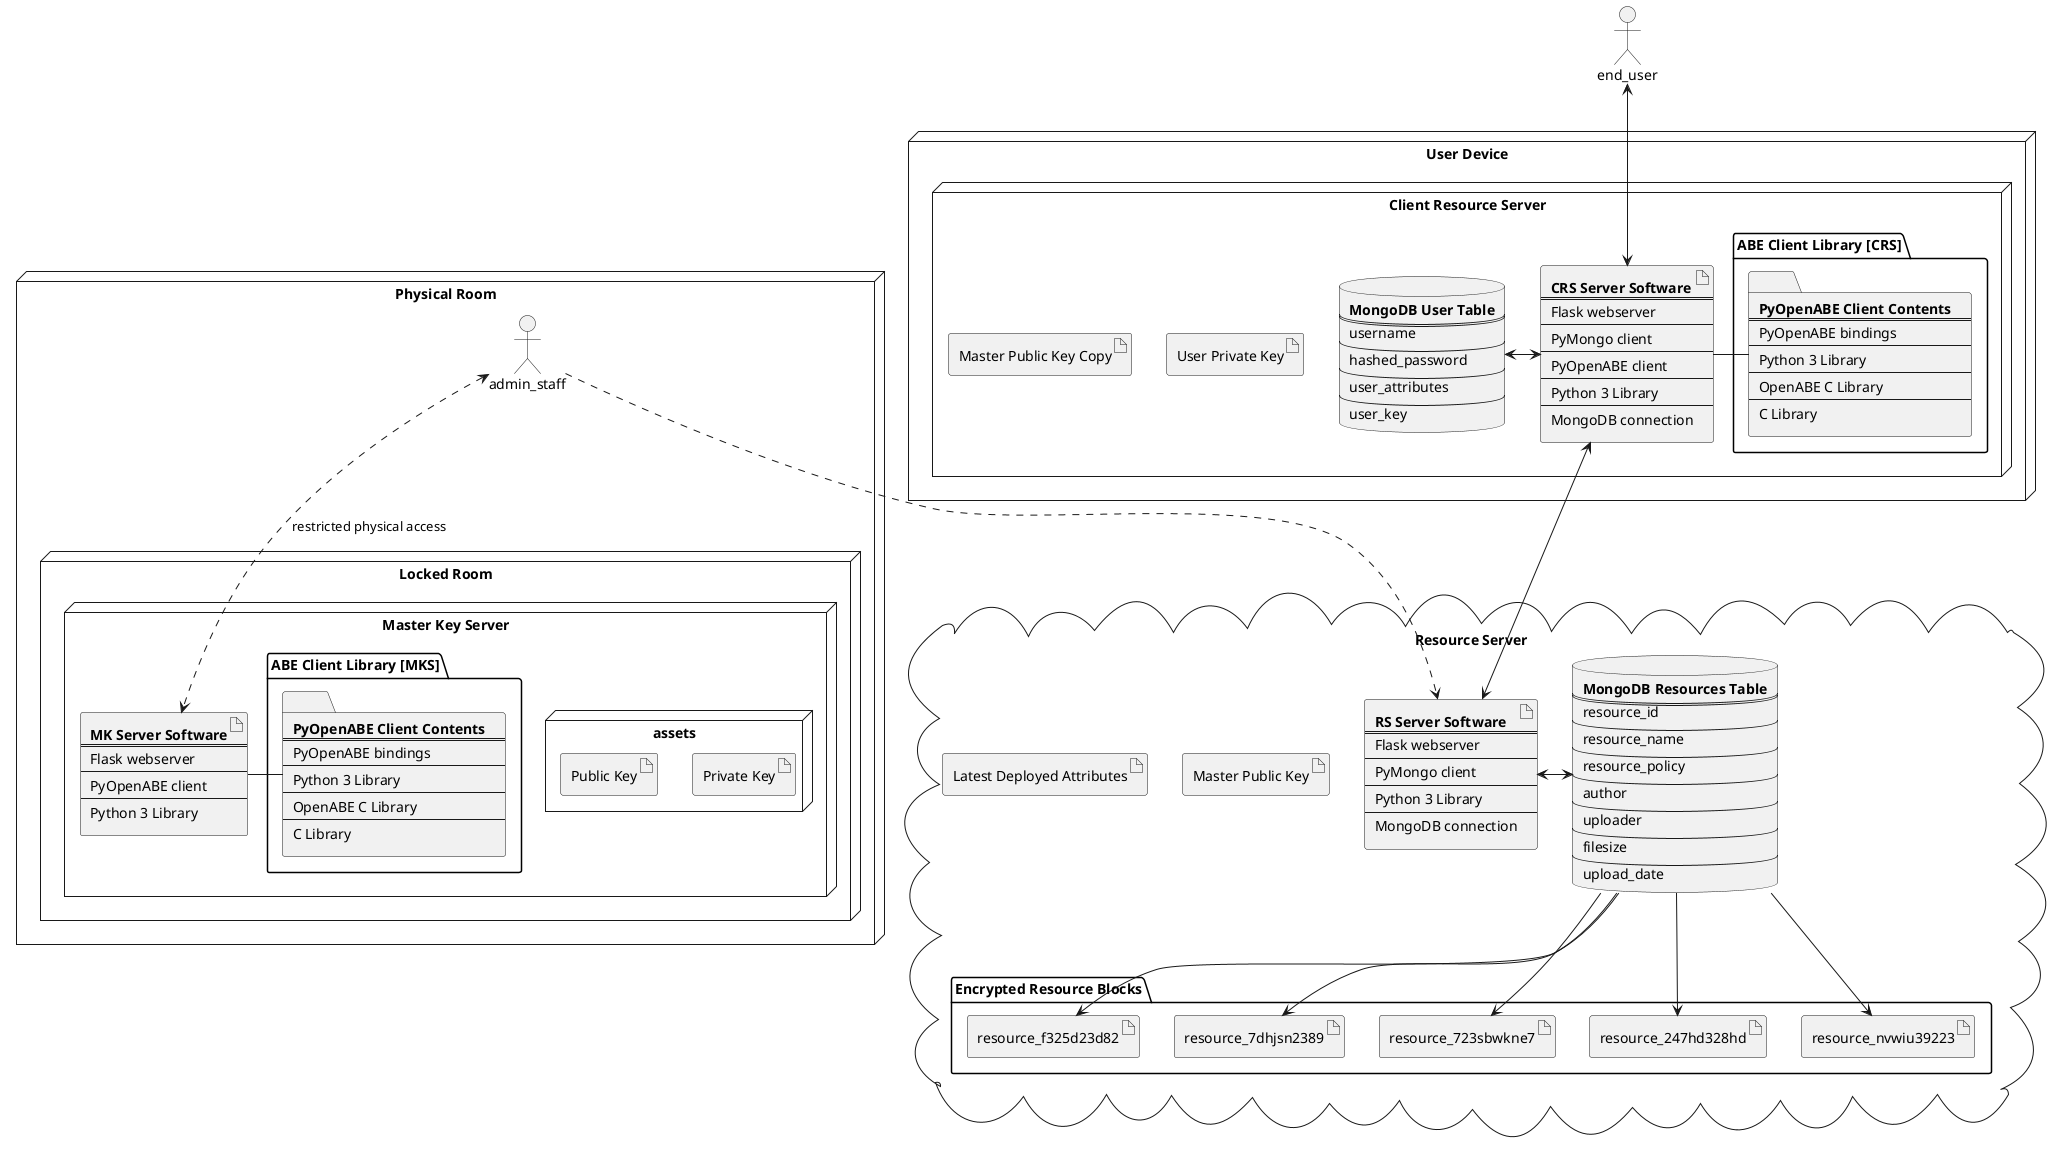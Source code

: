 @startuml

node "Physical Room" {
  node "Locked Room" {
    node "Master Key Server" {
      node "assets" {
        artifact "Private Key"
        artifact "Public Key"
      }
      artifact mk_server [
        <b>MK Server Software</b>
        ====
        Flask webserver
        ----
        PyOpenABE client
        ----
        Python 3 Library
      ]
      package "ABE Client Library [MKS]" {
        folder mk_cc [
          <b>PyOpenABE Client Contents</b>
          ====
          PyOpenABE bindings
          ----
          Python 3 Library
          ----
          OpenABE C Library
          ----
          C Library
        ]
      }
    }
  }
  actor admin_staff
}

cloud "Resource Server" {
  database db_rs [
    <b>MongoDB Resources Table</b>
    ====
    resource_id
    ----
    resource_name
    ----
    resource_policy
    ----
    author
    ----
    uploader
    ----
    filesize
    ----
    upload_date
  ]
  folder "<b>Encrypted Resource Blocks</b>" {
    artifact resource_f325d23d82 as res1
    artifact resource_7dhjsn2389 as res2
    artifact resource_723sbwkne7 as res3
    artifact resource_247hd328hd as res4
    artifact resource_nvwiu39223 as res5
  }
  artifact rs_server [
    <b>RS Server Software</b>
    ====
    Flask webserver
    ----
    PyMongo client
    ----
    Python 3 Library
    ----
    MongoDB connection
  ]
  artifact "Master Public Key"
  artifact "Latest Deployed Attributes"
}

node "User Device" {
  node "Client Resource Server" {
    artifact "User Private Key"
    artifact "Master Public Key Copy"
    artifact crs_server [
      <b>CRS Server Software</b>
      ====
      Flask webserver
      ----
      PyMongo client
      ----
      PyOpenABE client
      ----
      Python 3 Library
      ----
      MongoDB connection
    ]
    package "ABE Client Library [CRS]" {
      folder crs_cc [
        <b>PyOpenABE Client Contents</b>
        ====
        PyOpenABE bindings
        ----
        Python 3 Library
        ----
        OpenABE C Library
        ----
        C Library
      ]
    }
    database db_crs [
      <b>MongoDB User Table</b>
      ====
      username
      ----
      hashed_password
      ----
      user_attributes
      ----
      user_key
    ]
  }
}
actor end_user

admin_staff <..> mk_server: "restricted physical access"
admin_staff ..> rs_server
mk_server - mk_cc

db_rs -down-> res1
db_rs -down-> res2
db_rs -down-> res3
db_rs -down-> res4
db_rs -down-> res5

rs_server <-> db_rs

crs_server <--> rs_server
crs_server <-left-> db_crs
crs_server - crs_cc

end_user <--> crs_server


@enduml
